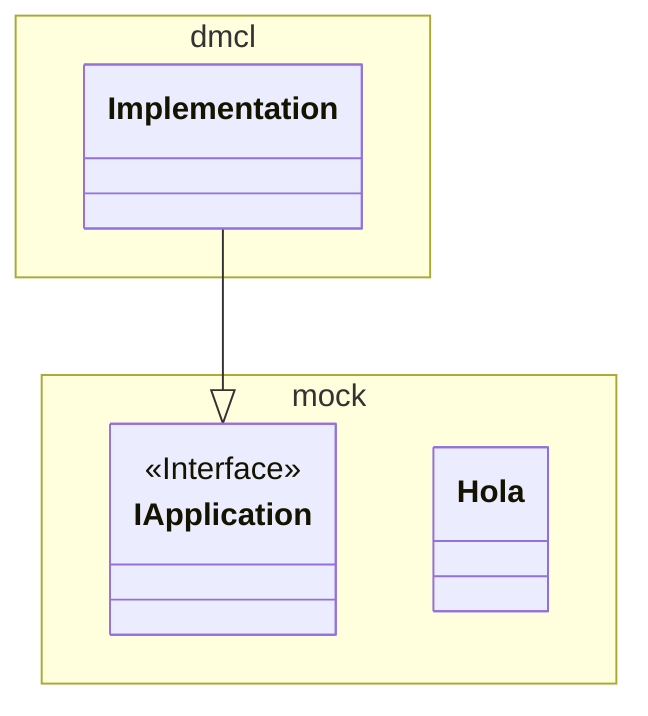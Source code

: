%% sandbox_idea: arq/basics/diagrams
%% sandbox_name: class_diagram
%% sandbox_description: 
%% sandbox_env: mermaid

classDiagram
    namespace dmcl {
        class Implementation 
    }
    namespace mock {
        class IApplication{
            <<Interface>>
        }
        class Hola
    }
    Implementation --|> IApplication